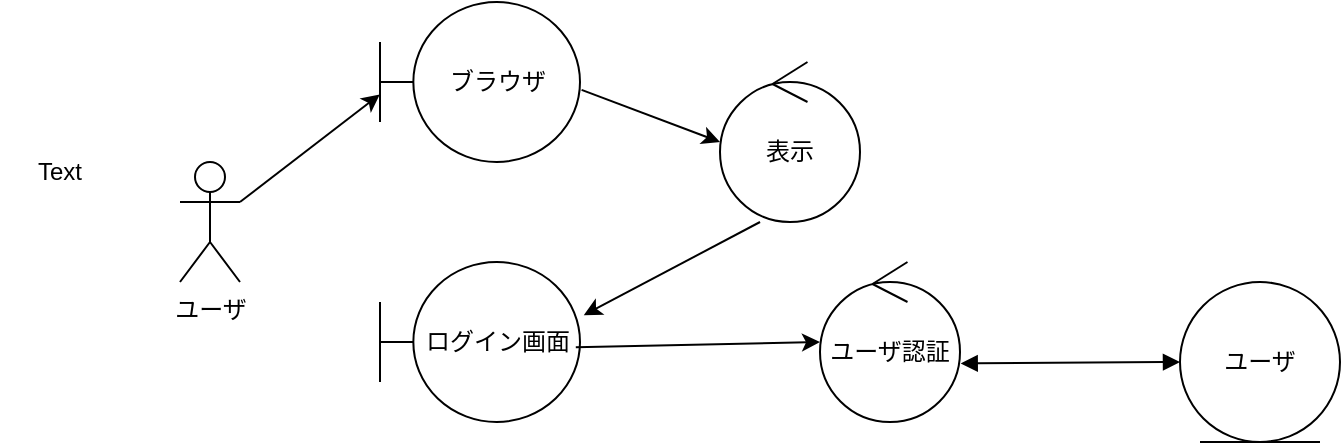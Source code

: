 <mxfile version="28.2.3">
  <diagram id="Z9iIRakZoQvROT_B5_il" name="ページ1">
    <mxGraphModel dx="884" dy="400" grid="1" gridSize="10" guides="1" tooltips="1" connect="1" arrows="1" fold="1" page="1" pageScale="1" pageWidth="827" pageHeight="1169" math="0" shadow="0">
      <root>
        <mxCell id="0" />
        <mxCell id="1" parent="0" />
        <mxCell id="2" value="Text" style="text;html=1;align=center;verticalAlign=middle;whiteSpace=wrap;rounded=0;" parent="1" vertex="1">
          <mxGeometry x="100" y="200" width="60" height="30" as="geometry" />
        </mxCell>
        <mxCell id="r7WOSrpGjjYcxMmH78dZ-2" value="ユーザ" style="shape=umlActor;verticalLabelPosition=bottom;verticalAlign=top;html=1;outlineConnect=0;" vertex="1" parent="1">
          <mxGeometry x="190" y="210" width="30" height="60" as="geometry" />
        </mxCell>
        <mxCell id="r7WOSrpGjjYcxMmH78dZ-3" value="ブラウザ" style="shape=umlBoundary;whiteSpace=wrap;html=1;" vertex="1" parent="1">
          <mxGeometry x="290" y="130" width="100" height="80" as="geometry" />
        </mxCell>
        <mxCell id="r7WOSrpGjjYcxMmH78dZ-5" value="" style="endArrow=classic;html=1;rounded=0;exitX=1;exitY=0.333;exitDx=0;exitDy=0;exitPerimeter=0;entryX=-0.001;entryY=0.578;entryDx=0;entryDy=0;entryPerimeter=0;" edge="1" parent="1" source="r7WOSrpGjjYcxMmH78dZ-2" target="r7WOSrpGjjYcxMmH78dZ-3">
          <mxGeometry width="50" height="50" relative="1" as="geometry">
            <mxPoint x="530" y="250" as="sourcePoint" />
            <mxPoint x="580" y="200" as="targetPoint" />
          </mxGeometry>
        </mxCell>
        <mxCell id="r7WOSrpGjjYcxMmH78dZ-6" value="表示" style="ellipse;shape=umlControl;whiteSpace=wrap;html=1;" vertex="1" parent="1">
          <mxGeometry x="460" y="160" width="70" height="80" as="geometry" />
        </mxCell>
        <mxCell id="r7WOSrpGjjYcxMmH78dZ-7" value="" style="endArrow=classic;html=1;rounded=0;exitX=1.008;exitY=0.549;exitDx=0;exitDy=0;exitPerimeter=0;entryX=0;entryY=0.5;entryDx=0;entryDy=0;entryPerimeter=0;" edge="1" parent="1" source="r7WOSrpGjjYcxMmH78dZ-3" target="r7WOSrpGjjYcxMmH78dZ-6">
          <mxGeometry width="50" height="50" relative="1" as="geometry">
            <mxPoint x="400" y="283.76" as="sourcePoint" />
            <mxPoint x="470" y="229.76" as="targetPoint" />
          </mxGeometry>
        </mxCell>
        <mxCell id="r7WOSrpGjjYcxMmH78dZ-8" value="ログイン画面" style="shape=umlBoundary;whiteSpace=wrap;html=1;" vertex="1" parent="1">
          <mxGeometry x="290" y="260" width="100" height="80" as="geometry" />
        </mxCell>
        <mxCell id="r7WOSrpGjjYcxMmH78dZ-9" value="" style="endArrow=classic;html=1;rounded=0;exitX=0.286;exitY=1;exitDx=0;exitDy=0;exitPerimeter=0;entryX=1.019;entryY=0.332;entryDx=0;entryDy=0;entryPerimeter=0;" edge="1" parent="1" source="r7WOSrpGjjYcxMmH78dZ-6" target="r7WOSrpGjjYcxMmH78dZ-8">
          <mxGeometry width="50" height="50" relative="1" as="geometry">
            <mxPoint x="379.2" y="244" as="sourcePoint" />
            <mxPoint x="448.2" y="270" as="targetPoint" />
          </mxGeometry>
        </mxCell>
        <mxCell id="r7WOSrpGjjYcxMmH78dZ-10" value="ユーザ認証" style="ellipse;shape=umlControl;whiteSpace=wrap;html=1;" vertex="1" parent="1">
          <mxGeometry x="510" y="260" width="70" height="80" as="geometry" />
        </mxCell>
        <mxCell id="r7WOSrpGjjYcxMmH78dZ-11" value="" style="endArrow=classic;html=1;rounded=0;entryX=0;entryY=0.5;entryDx=0;entryDy=0;entryPerimeter=0;exitX=0.979;exitY=0.533;exitDx=0;exitDy=0;exitPerimeter=0;" edge="1" target="r7WOSrpGjjYcxMmH78dZ-10" parent="1" source="r7WOSrpGjjYcxMmH78dZ-8">
          <mxGeometry width="50" height="50" relative="1" as="geometry">
            <mxPoint x="430" y="390" as="sourcePoint" />
            <mxPoint x="559.2" y="329.76" as="targetPoint" />
          </mxGeometry>
        </mxCell>
        <mxCell id="r7WOSrpGjjYcxMmH78dZ-12" value="ユーザ" style="ellipse;shape=umlEntity;whiteSpace=wrap;html=1;" vertex="1" parent="1">
          <mxGeometry x="690" y="270" width="80" height="80" as="geometry" />
        </mxCell>
        <mxCell id="r7WOSrpGjjYcxMmH78dZ-13" value="" style="endArrow=block;startArrow=block;endFill=1;startFill=1;html=1;rounded=0;exitX=1.005;exitY=0.634;exitDx=0;exitDy=0;exitPerimeter=0;entryX=0;entryY=0.5;entryDx=0;entryDy=0;" edge="1" parent="1" source="r7WOSrpGjjYcxMmH78dZ-10" target="r7WOSrpGjjYcxMmH78dZ-12">
          <mxGeometry width="160" relative="1" as="geometry">
            <mxPoint x="620" y="210" as="sourcePoint" />
            <mxPoint x="690" y="310" as="targetPoint" />
          </mxGeometry>
        </mxCell>
      </root>
    </mxGraphModel>
  </diagram>
</mxfile>
